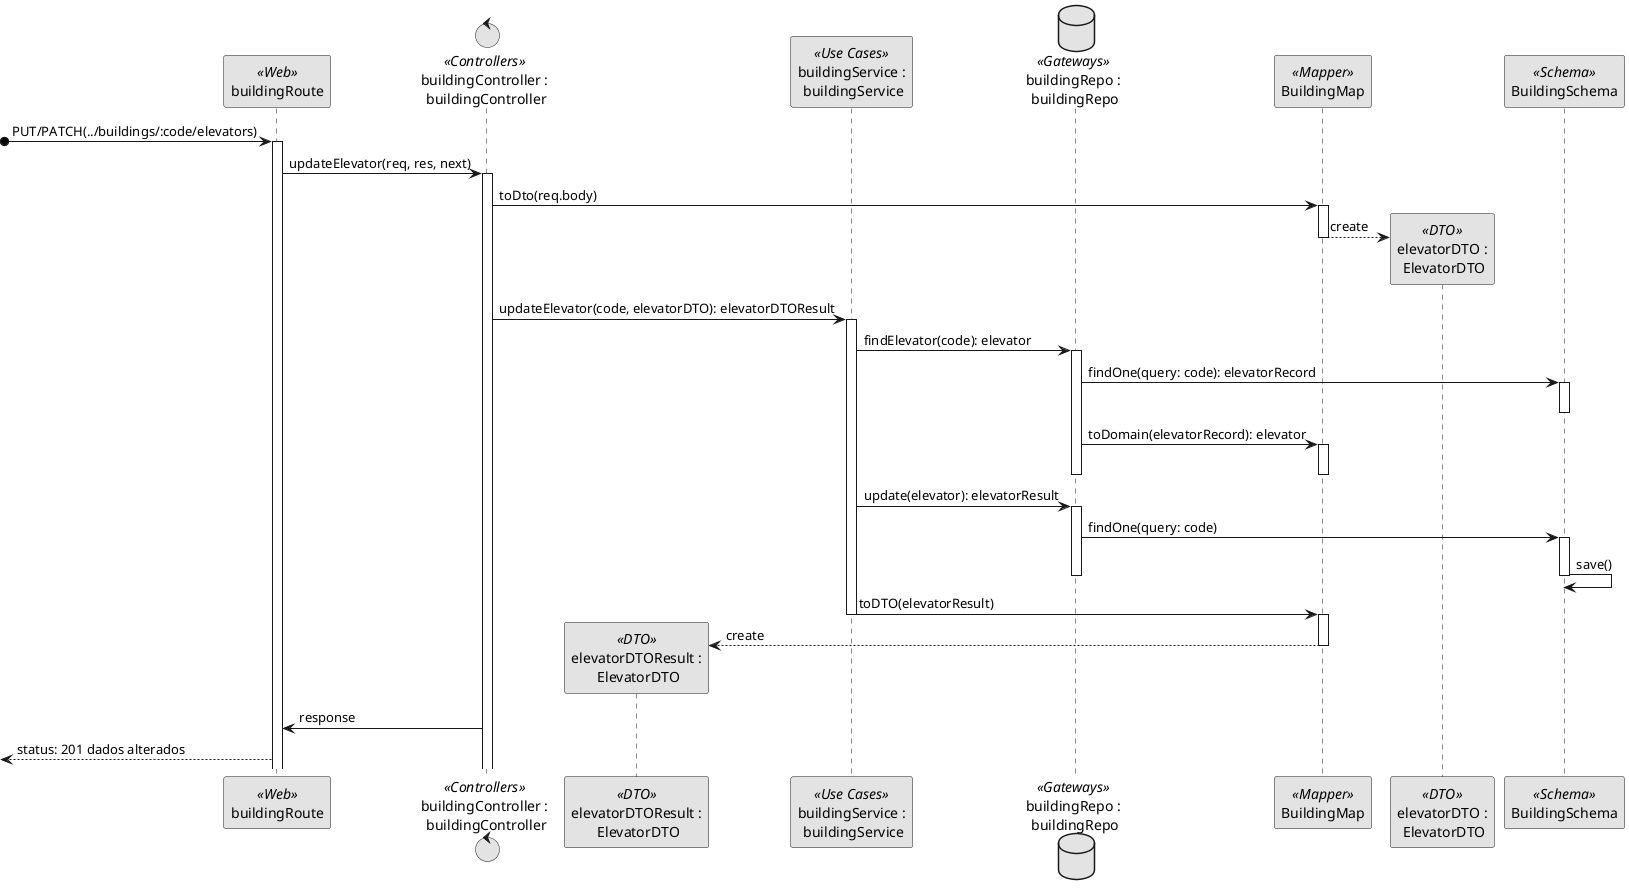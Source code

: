 @startuml
skinparam monochrome true
skinparam packageStyle rectangle
skinparam shadowing false


participant buildingRoute as route <<Web>>
control "buildingController :\n buildingController" as controller <<Controllers>>
participant "elevatorDTOResult :\n ElevatorDTO" as dtoResult <<DTO>>
participant "buildingService :\n buildingService" as service <<Use Cases>>
database "buildingRepo :\n buildingRepo" as repo <<Gateways>>
participant BuildingMap as map <<Mapper>>
participant "elevatorDTO :\n ElevatorDTO" as dto <<DTO>>
participant "BuildingSchema" as schema <<Schema>>

?o-> route: PUT/PATCH(../buildings/:code/elevators)
activate route

route -> controller: updateElevator(req, res, next)
activate controller

controller -> map: toDto(req.body)


activate map
map --> dto**: create
deactivate map

controller -> service: updateElevator(code, elevatorDTO): elevatorDTOResult
activate service
service -> repo: findElevator(code): elevator


activate repo

repo -> schema: findOne(query: code): elevatorRecord
activate schema
deactivate schema
repo -> map: toDomain(elevatorRecord): elevator
activate map
deactivate map
deactivate repo

service -> repo: update(elevator): elevatorResult
activate repo
repo -> schema: findOne(query: code)

activate schema
schema -> schema: save()
deactivate schema

deactivate repo

service -> map: toDTO(elevatorResult)
deactivate service

activate map
map --> dtoResult**: create
deactivate map

controller -> route: response

<-- route : status: 201 dados alterados


@enduml